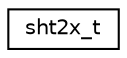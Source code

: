 digraph "Graphical Class Hierarchy"
{
 // LATEX_PDF_SIZE
  edge [fontname="Helvetica",fontsize="10",labelfontname="Helvetica",labelfontsize="10"];
  node [fontname="Helvetica",fontsize="10",shape=record];
  rankdir="LR";
  Node0 [label="sht2x_t",height=0.2,width=0.4,color="black", fillcolor="white", style="filled",URL="$structsht2x__t.html",tooltip="Device descriptor for the SHT2X sensor."];
}
